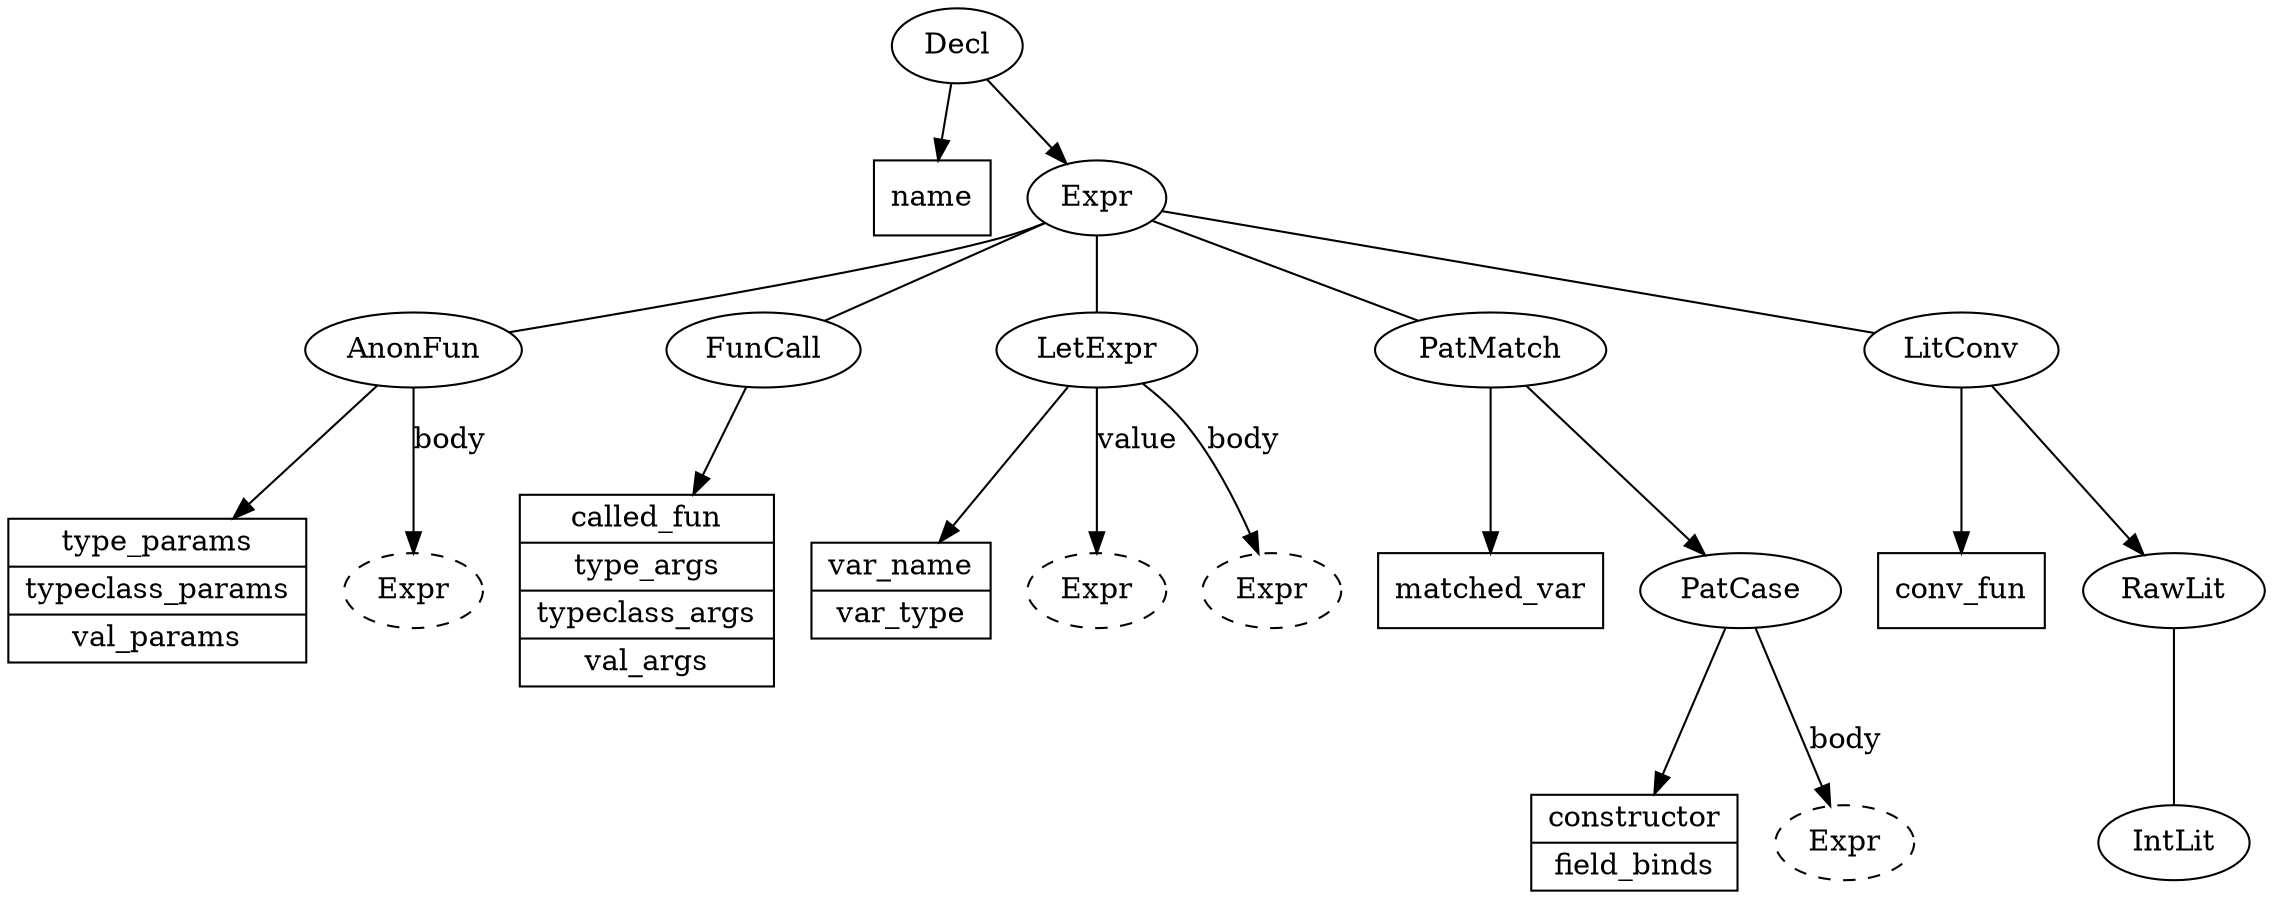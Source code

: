 digraph G {
  Decl
  Decl -> DeclFields
  DeclFields [shape=rect, label="name"]
  Decl -> Expr

  Expr
  Expr -> AnonFun [arrowhead=none]
  Expr -> FunCall [arrowhead=none]
  Expr -> LetExpr [arrowhead=none]
  Expr -> PatMatch [arrowhead=none]
  Expr -> LitConv [arrowhead=none]

  AnonFun
  AnonFun -> AnonFunFields
  AnonFunFields [shape=record, label="{type_params|typeclass_params|val_params}"]
  AnonFun -> AnonFunBody [label=body]
  AnonFunBody [label=Expr, style=dashed]

  FunCall
  FunCall -> FunCallFields
  FunCallFields [shape=record, label="{called_fun|type_args|typeclass_args|val_args}"]

  LetExpr
  LetExpr -> LetExprFields
  LetExprFields [shape=record, label="{var_name|var_type}"]
  LetExpr -> LetExprValue [label=value]
  LetExprValue [label=Expr, style=dashed]
  LetExpr -> LetExprBody [label=body]
  LetExprBody [label=Expr, style=dashed]

  PatMatch
  PatMatch -> PatMatchFields
  PatMatchFields [shape=record, label="{matched_var}"]
  PatMatch -> PatCase

  PatCase
  PatCase -> PatCaseFields
  PatCaseFields [shape=record, label="{constructor|field_binds}"]
  PatCase -> PatCaseBody [label=body]
  PatCaseBody [label=Expr, style=dashed]

  LitConv
  LitConv -> LitConvFields
  LitConvFields [shape=record, label="{conv_fun}"]
  LitConv -> RawLit

  RawLit
  RawLit -> IntLit [arrowhead=none]

}
